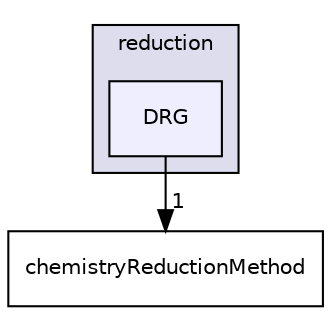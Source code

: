 digraph "src/thermophysicalModels/chemistryModel/chemistryModel/TDACChemistryModel/reduction/DRG" {
  bgcolor=transparent;
  compound=true
  node [ fontsize="10", fontname="Helvetica"];
  edge [ labelfontsize="10", labelfontname="Helvetica"];
  subgraph clusterdir_11a35c86249c89795f10656fe50614a9 {
    graph [ bgcolor="#ddddee", pencolor="black", label="reduction" fontname="Helvetica", fontsize="10", URL="dir_11a35c86249c89795f10656fe50614a9.html"]
  dir_d4c23b9b7b126269314cfc82114837fd [shape=box, label="DRG", style="filled", fillcolor="#eeeeff", pencolor="black", URL="dir_d4c23b9b7b126269314cfc82114837fd.html"];
  }
  dir_ac98b418f6eb9b9c9b4c98898a45b42d [shape=box label="chemistryReductionMethod" URL="dir_ac98b418f6eb9b9c9b4c98898a45b42d.html"];
  dir_d4c23b9b7b126269314cfc82114837fd->dir_ac98b418f6eb9b9c9b4c98898a45b42d [headlabel="1", labeldistance=1.5 headhref="dir_002773_002771.html"];
}
